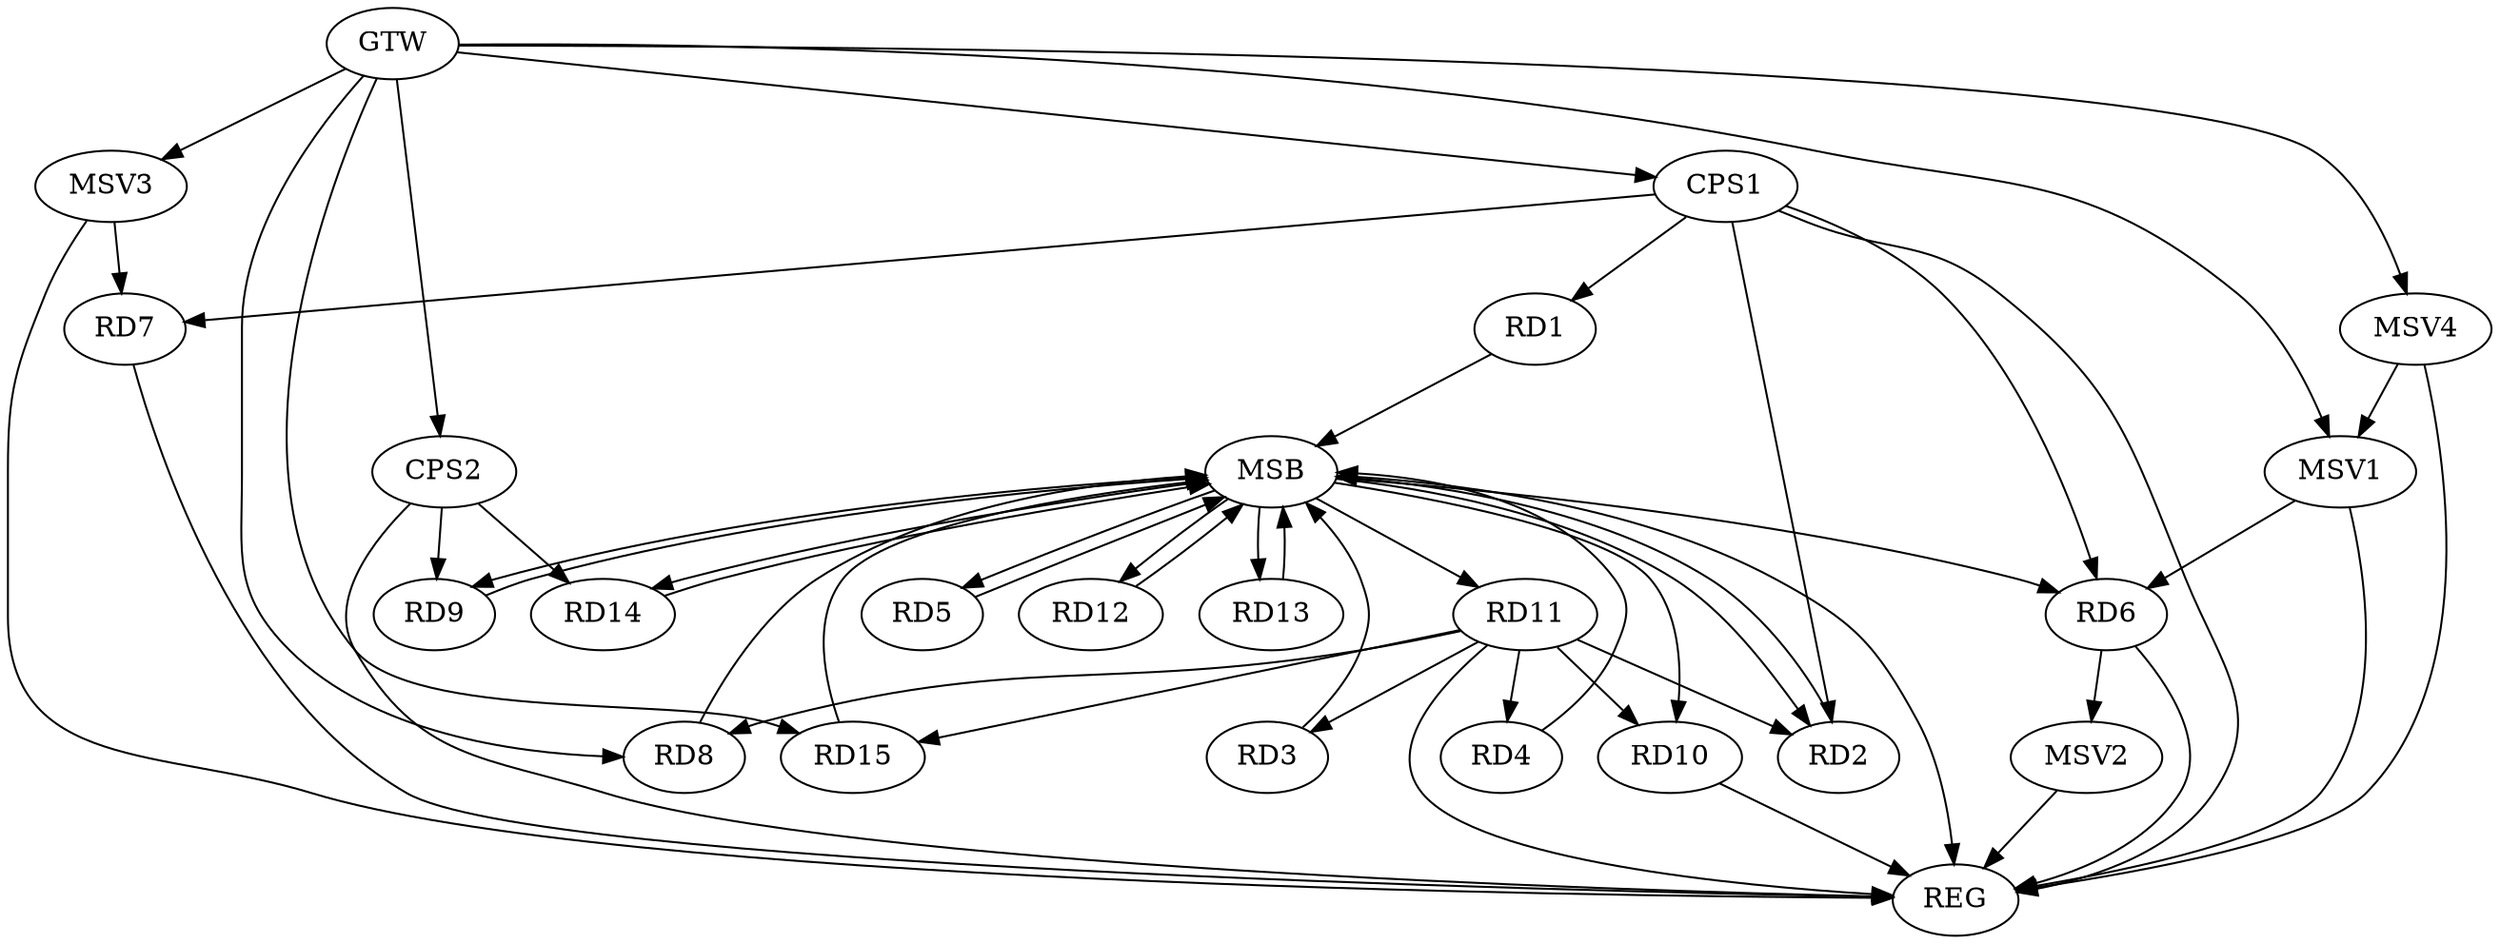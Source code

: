 strict digraph G {
  RD1 [ label="RD1" ];
  RD2 [ label="RD2" ];
  RD3 [ label="RD3" ];
  RD4 [ label="RD4" ];
  RD5 [ label="RD5" ];
  RD6 [ label="RD6" ];
  RD7 [ label="RD7" ];
  RD8 [ label="RD8" ];
  RD9 [ label="RD9" ];
  RD10 [ label="RD10" ];
  RD11 [ label="RD11" ];
  RD12 [ label="RD12" ];
  RD13 [ label="RD13" ];
  RD14 [ label="RD14" ];
  RD15 [ label="RD15" ];
  CPS1 [ label="CPS1" ];
  CPS2 [ label="CPS2" ];
  GTW [ label="GTW" ];
  REG [ label="REG" ];
  MSB [ label="MSB" ];
  MSV1 [ label="MSV1" ];
  MSV2 [ label="MSV2" ];
  MSV3 [ label="MSV3" ];
  MSV4 [ label="MSV4" ];
  RD11 -> RD3;
  RD11 -> RD4;
  CPS1 -> RD1;
  CPS1 -> RD2;
  CPS1 -> RD6;
  CPS1 -> RD7;
  CPS2 -> RD9;
  CPS2 -> RD14;
  GTW -> RD8;
  GTW -> RD15;
  GTW -> CPS1;
  GTW -> CPS2;
  RD6 -> REG;
  RD7 -> REG;
  RD10 -> REG;
  CPS1 -> REG;
  CPS2 -> REG;
  RD1 -> MSB;
  MSB -> REG;
  RD2 -> MSB;
  RD3 -> MSB;
  MSB -> RD13;
  RD4 -> MSB;
  MSB -> RD2;
  MSB -> RD9;
  RD5 -> MSB;
  MSB -> RD6;
  RD8 -> MSB;
  MSB -> RD11;
  MSB -> RD12;
  RD9 -> MSB;
  RD12 -> MSB;
  MSB -> RD5;
  MSB -> RD10;
  RD13 -> MSB;
  RD14 -> MSB;
  RD15 -> MSB;
  MSB -> RD14;
  RD11 -> REG;
  RD11 -> RD8;
  RD11 -> RD2;
  RD11 -> RD15;
  RD11 -> RD10;
  MSV1 -> RD6;
  GTW -> MSV1;
  MSV1 -> REG;
  RD6 -> MSV2;
  MSV2 -> REG;
  MSV3 -> RD7;
  GTW -> MSV3;
  MSV3 -> REG;
  MSV4 -> MSV1;
  GTW -> MSV4;
  MSV4 -> REG;
}
